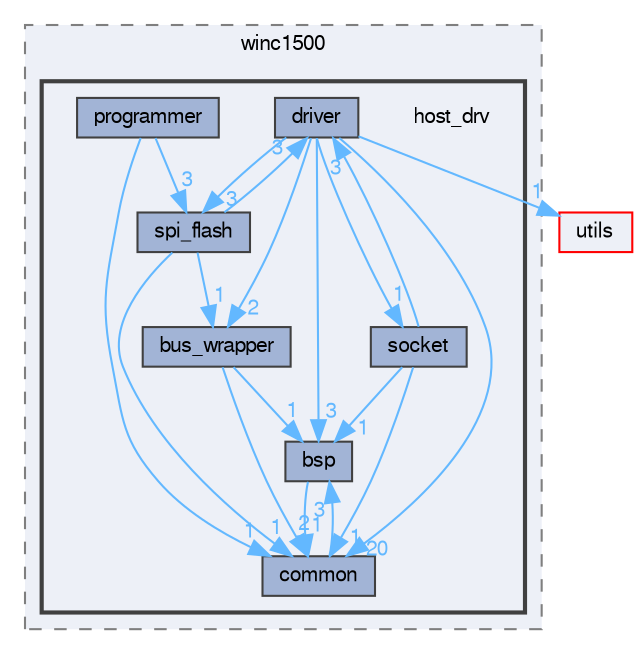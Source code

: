 digraph "host_drv"
{
 // LATEX_PDF_SIZE
  bgcolor="transparent";
  edge [fontname=FreeSans,fontsize=10,labelfontname=FreeSans,labelfontsize=10];
  node [fontname=FreeSans,fontsize=10,shape=box,height=0.2,width=0.4];
  compound=true
  subgraph clusterdir_26d57bbfbefc2eb9e1568b957ff65e50 {
    graph [ bgcolor="#edf0f7", pencolor="grey50", label="winc1500", fontname=FreeSans,fontsize=10 style="filled,dashed", URL="dir_26d57bbfbefc2eb9e1568b957ff65e50.html",tooltip=""]
  subgraph clusterdir_a65e392e45cf4a236c680a94c68a77ab {
    graph [ bgcolor="#edf0f7", pencolor="grey25", label="", fontname=FreeSans,fontsize=10 style="filled,bold", URL="dir_a65e392e45cf4a236c680a94c68a77ab.html",tooltip=""]
    dir_a65e392e45cf4a236c680a94c68a77ab [shape=plaintext, label="host_drv"];
  dir_b9a995f55602f46b44b7b2d1b8df8131 [label="bsp", fillcolor="#a2b4d6", color="grey25", style="filled", URL="dir_b9a995f55602f46b44b7b2d1b8df8131.html",tooltip=""];
  dir_219d545101600a7fa8b002cbc8478f46 [label="bus_wrapper", fillcolor="#a2b4d6", color="grey25", style="filled", URL="dir_219d545101600a7fa8b002cbc8478f46.html",tooltip=""];
  dir_47510aeddcc5d5420ae5e59eb553093c [label="common", fillcolor="#a2b4d6", color="grey25", style="filled", URL="dir_47510aeddcc5d5420ae5e59eb553093c.html",tooltip=""];
  dir_9b6dbb6cd054ba0563484820ff376c43 [label="driver", fillcolor="#a2b4d6", color="grey25", style="filled", URL="dir_9b6dbb6cd054ba0563484820ff376c43.html",tooltip=""];
  dir_18ee89862050880d45eab5beee501140 [label="programmer", fillcolor="#a2b4d6", color="grey25", style="filled", URL="dir_18ee89862050880d45eab5beee501140.html",tooltip=""];
  dir_3f67cd6c4851c0bc36185e4eb854fc4b [label="socket", fillcolor="#a2b4d6", color="grey25", style="filled", URL="dir_3f67cd6c4851c0bc36185e4eb854fc4b.html",tooltip=""];
  dir_4b228a8631b5453b5e6ef3f3a5e8d2ea [label="spi_flash", fillcolor="#a2b4d6", color="grey25", style="filled", URL="dir_4b228a8631b5453b5e6ef3f3a5e8d2ea.html",tooltip=""];
  }
  }
  dir_7dbb3f8d9b3c7f1bbfe241818c433d10 [label="utils", fillcolor="#edf0f7", color="red", style="filled", URL="dir_7dbb3f8d9b3c7f1bbfe241818c433d10.html",tooltip=""];
  dir_b9a995f55602f46b44b7b2d1b8df8131->dir_47510aeddcc5d5420ae5e59eb553093c [headlabel="1", labeldistance=1.5 headhref="dir_000002_000007.html" color="steelblue1" fontcolor="steelblue1"];
  dir_219d545101600a7fa8b002cbc8478f46->dir_47510aeddcc5d5420ae5e59eb553093c [headlabel="2", labeldistance=1.5 headhref="dir_000003_000007.html" color="steelblue1" fontcolor="steelblue1"];
  dir_219d545101600a7fa8b002cbc8478f46->dir_b9a995f55602f46b44b7b2d1b8df8131 [headlabel="1", labeldistance=1.5 headhref="dir_000003_000002.html" color="steelblue1" fontcolor="steelblue1"];
  dir_47510aeddcc5d5420ae5e59eb553093c->dir_b9a995f55602f46b44b7b2d1b8df8131 [headlabel="3", labeldistance=1.5 headhref="dir_000007_000002.html" color="steelblue1" fontcolor="steelblue1"];
  dir_9b6dbb6cd054ba0563484820ff376c43->dir_47510aeddcc5d5420ae5e59eb553093c [headlabel="20", labeldistance=1.5 headhref="dir_000013_000007.html" color="steelblue1" fontcolor="steelblue1"];
  dir_9b6dbb6cd054ba0563484820ff376c43->dir_3f67cd6c4851c0bc36185e4eb854fc4b [headlabel="1", labeldistance=1.5 headhref="dir_000013_000050.html" color="steelblue1" fontcolor="steelblue1"];
  dir_9b6dbb6cd054ba0563484820ff376c43->dir_7dbb3f8d9b3c7f1bbfe241818c433d10 [headlabel="1", labeldistance=1.5 headhref="dir_000013_000068.html" color="steelblue1" fontcolor="steelblue1"];
  dir_9b6dbb6cd054ba0563484820ff376c43->dir_b9a995f55602f46b44b7b2d1b8df8131 [headlabel="3", labeldistance=1.5 headhref="dir_000013_000002.html" color="steelblue1" fontcolor="steelblue1"];
  dir_9b6dbb6cd054ba0563484820ff376c43->dir_4b228a8631b5453b5e6ef3f3a5e8d2ea [headlabel="3", labeldistance=1.5 headhref="dir_000013_000060.html" color="steelblue1" fontcolor="steelblue1"];
  dir_9b6dbb6cd054ba0563484820ff376c43->dir_219d545101600a7fa8b002cbc8478f46 [headlabel="2", labeldistance=1.5 headhref="dir_000013_000003.html" color="steelblue1" fontcolor="steelblue1"];
  dir_18ee89862050880d45eab5beee501140->dir_47510aeddcc5d5420ae5e59eb553093c [headlabel="1", labeldistance=1.5 headhref="dir_000037_000007.html" color="steelblue1" fontcolor="steelblue1"];
  dir_18ee89862050880d45eab5beee501140->dir_4b228a8631b5453b5e6ef3f3a5e8d2ea [headlabel="3", labeldistance=1.5 headhref="dir_000037_000060.html" color="steelblue1" fontcolor="steelblue1"];
  dir_3f67cd6c4851c0bc36185e4eb854fc4b->dir_47510aeddcc5d5420ae5e59eb553093c [headlabel="1", labeldistance=1.5 headhref="dir_000050_000007.html" color="steelblue1" fontcolor="steelblue1"];
  dir_3f67cd6c4851c0bc36185e4eb854fc4b->dir_9b6dbb6cd054ba0563484820ff376c43 [headlabel="3", labeldistance=1.5 headhref="dir_000050_000013.html" color="steelblue1" fontcolor="steelblue1"];
  dir_3f67cd6c4851c0bc36185e4eb854fc4b->dir_b9a995f55602f46b44b7b2d1b8df8131 [headlabel="1", labeldistance=1.5 headhref="dir_000050_000002.html" color="steelblue1" fontcolor="steelblue1"];
  dir_4b228a8631b5453b5e6ef3f3a5e8d2ea->dir_219d545101600a7fa8b002cbc8478f46 [headlabel="1", labeldistance=1.5 headhref="dir_000060_000003.html" color="steelblue1" fontcolor="steelblue1"];
  dir_4b228a8631b5453b5e6ef3f3a5e8d2ea->dir_47510aeddcc5d5420ae5e59eb553093c [headlabel="1", labeldistance=1.5 headhref="dir_000060_000007.html" color="steelblue1" fontcolor="steelblue1"];
  dir_4b228a8631b5453b5e6ef3f3a5e8d2ea->dir_9b6dbb6cd054ba0563484820ff376c43 [headlabel="3", labeldistance=1.5 headhref="dir_000060_000013.html" color="steelblue1" fontcolor="steelblue1"];
}
